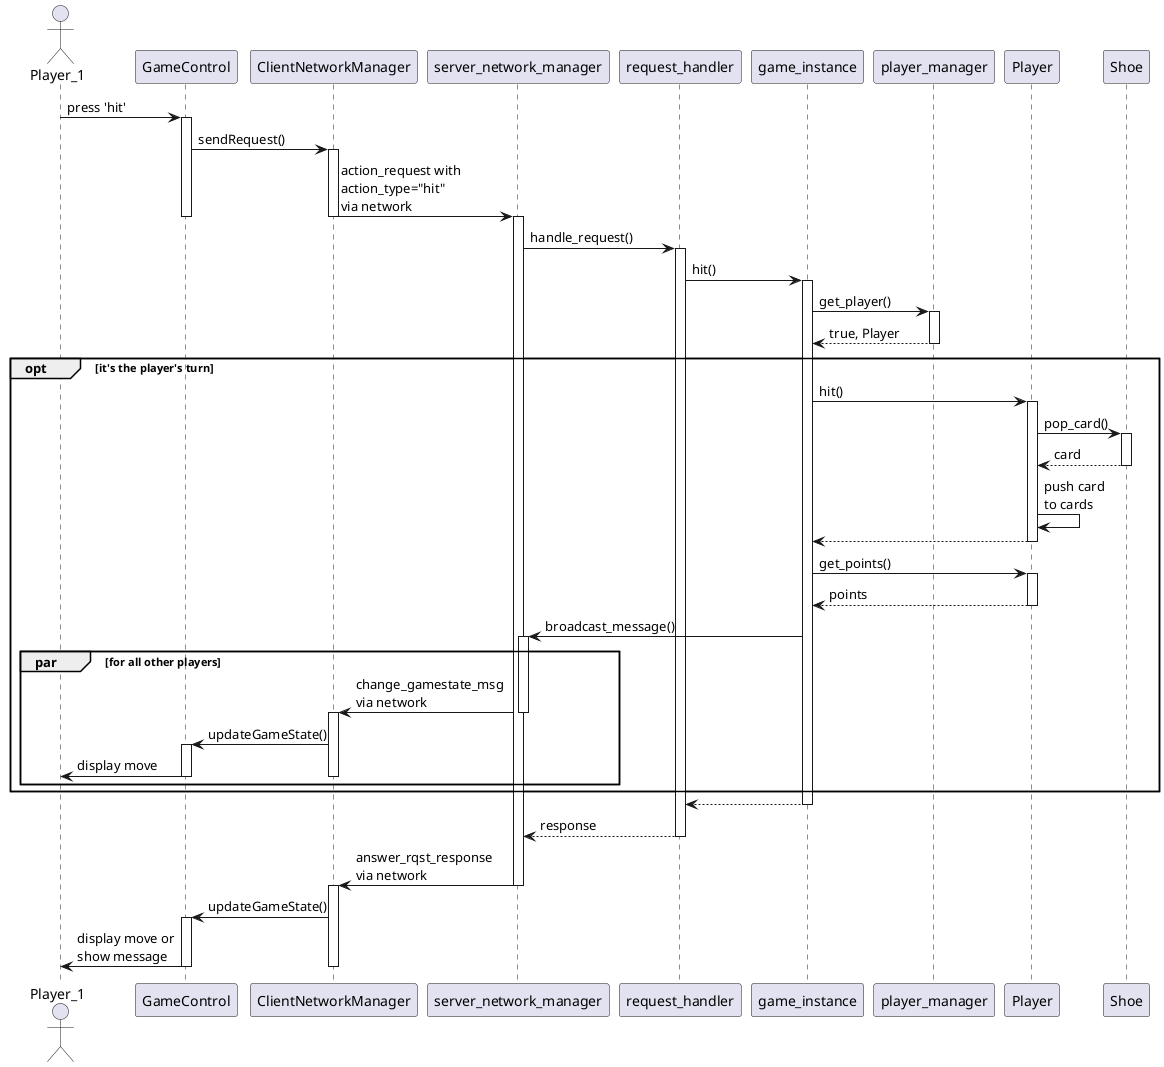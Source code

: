 @startuml
actor Player_1 as player

player -> GameControl: press 'hit'
activate GameControl

GameControl -> ClientNetworkManager: sendRequest()
activate ClientNetworkManager

ClientNetworkManager -> server_network_manager: action_request with\naction_type="hit"\nvia network
deactivate ClientNetworkManager
deactivate GameControl
activate server_network_manager

server_network_manager -> request_handler: handle_request()
activate request_handler

request_handler -> game_instance: hit()
activate game_instance

game_instance -> player_manager: get_player()
activate player_manager

player_manager --> game_instance: true, Player
deactivate player_manager

group opt [it's the player's turn]
  game_instance -> Player: hit()
  activate Player

  Player -> Shoe: pop_card()
  activate Shoe

  Shoe --> Player: card
  deactivate Shoe

  Player -> Player: push card\nto cards

  Player --> game_instance
  deactivate Player

  game_instance -> Player: get_points()
  activate Player

  Player --> game_instance: points
  deactivate Player

  game_instance -> server_network_manager: broadcast_message()
  activate server_network_manager

  group par [for all other players]
    server_network_manager -> ClientNetworkManager: change_gamestate_msg\nvia network
    deactivate server_network_manager
    activate ClientNetworkManager

    ClientNetworkManager -> GameControl: updateGameState()
    activate GameControl

    GameControl -> player: display move
    deactivate GameControl
    deactivate ClientNetworkManager
  end
end

game_instance --> request_handler:
deactivate game_instance

request_handler --> server_network_manager: response
deactivate request_handler

server_network_manager -> ClientNetworkManager: answer_rqst_response\nvia network
deactivate server_network_manager
activate ClientNetworkManager

ClientNetworkManager -> GameControl: updateGameState()
activate GameControl

GameControl -> player: display move or\nshow message
deactivate ClientNetworkManager
deactivate GameControl
